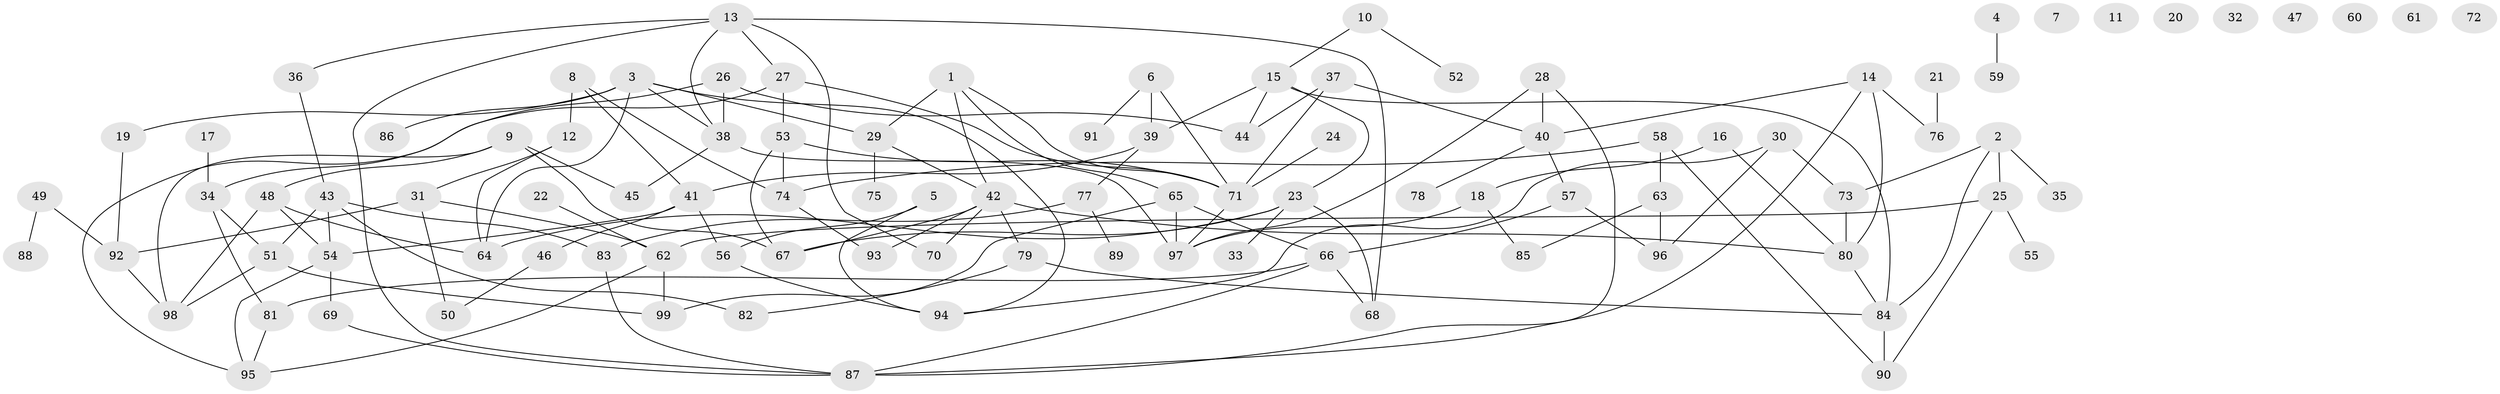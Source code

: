 // coarse degree distribution, {4: 0.19230769230769232, 5: 0.23076923076923078, 1: 0.17307692307692307, 6: 0.038461538461538464, 7: 0.09615384615384616, 2: 0.07692307692307693, 3: 0.15384615384615385, 8: 0.038461538461538464}
// Generated by graph-tools (version 1.1) at 2025/35/03/04/25 23:35:50]
// undirected, 99 vertices, 144 edges
graph export_dot {
  node [color=gray90,style=filled];
  1;
  2;
  3;
  4;
  5;
  6;
  7;
  8;
  9;
  10;
  11;
  12;
  13;
  14;
  15;
  16;
  17;
  18;
  19;
  20;
  21;
  22;
  23;
  24;
  25;
  26;
  27;
  28;
  29;
  30;
  31;
  32;
  33;
  34;
  35;
  36;
  37;
  38;
  39;
  40;
  41;
  42;
  43;
  44;
  45;
  46;
  47;
  48;
  49;
  50;
  51;
  52;
  53;
  54;
  55;
  56;
  57;
  58;
  59;
  60;
  61;
  62;
  63;
  64;
  65;
  66;
  67;
  68;
  69;
  70;
  71;
  72;
  73;
  74;
  75;
  76;
  77;
  78;
  79;
  80;
  81;
  82;
  83;
  84;
  85;
  86;
  87;
  88;
  89;
  90;
  91;
  92;
  93;
  94;
  95;
  96;
  97;
  98;
  99;
  1 -- 29;
  1 -- 42;
  1 -- 65;
  1 -- 71;
  2 -- 25;
  2 -- 35;
  2 -- 73;
  2 -- 84;
  3 -- 19;
  3 -- 29;
  3 -- 38;
  3 -- 64;
  3 -- 86;
  3 -- 94;
  4 -- 59;
  5 -- 56;
  5 -- 94;
  6 -- 39;
  6 -- 71;
  6 -- 91;
  8 -- 12;
  8 -- 41;
  8 -- 74;
  9 -- 45;
  9 -- 48;
  9 -- 67;
  9 -- 98;
  10 -- 15;
  10 -- 52;
  12 -- 31;
  12 -- 64;
  13 -- 27;
  13 -- 36;
  13 -- 38;
  13 -- 68;
  13 -- 70;
  13 -- 87;
  14 -- 40;
  14 -- 76;
  14 -- 80;
  14 -- 87;
  15 -- 23;
  15 -- 39;
  15 -- 44;
  15 -- 84;
  16 -- 18;
  16 -- 80;
  17 -- 34;
  18 -- 85;
  18 -- 97;
  19 -- 92;
  21 -- 76;
  22 -- 62;
  23 -- 33;
  23 -- 64;
  23 -- 67;
  23 -- 68;
  24 -- 71;
  25 -- 55;
  25 -- 62;
  25 -- 90;
  26 -- 34;
  26 -- 38;
  26 -- 44;
  27 -- 53;
  27 -- 71;
  27 -- 95;
  28 -- 40;
  28 -- 87;
  28 -- 97;
  29 -- 42;
  29 -- 75;
  30 -- 73;
  30 -- 94;
  30 -- 96;
  31 -- 50;
  31 -- 62;
  31 -- 92;
  34 -- 51;
  34 -- 81;
  36 -- 43;
  37 -- 40;
  37 -- 44;
  37 -- 71;
  38 -- 45;
  38 -- 97;
  39 -- 41;
  39 -- 77;
  40 -- 57;
  40 -- 78;
  41 -- 46;
  41 -- 54;
  41 -- 56;
  42 -- 67;
  42 -- 70;
  42 -- 79;
  42 -- 80;
  42 -- 93;
  43 -- 51;
  43 -- 54;
  43 -- 82;
  43 -- 83;
  46 -- 50;
  48 -- 54;
  48 -- 64;
  48 -- 98;
  49 -- 88;
  49 -- 92;
  51 -- 98;
  51 -- 99;
  53 -- 67;
  53 -- 71;
  53 -- 74;
  54 -- 69;
  54 -- 95;
  56 -- 94;
  57 -- 66;
  57 -- 96;
  58 -- 63;
  58 -- 74;
  58 -- 90;
  62 -- 95;
  62 -- 99;
  63 -- 85;
  63 -- 96;
  65 -- 66;
  65 -- 97;
  65 -- 99;
  66 -- 68;
  66 -- 81;
  66 -- 87;
  69 -- 87;
  71 -- 97;
  73 -- 80;
  74 -- 93;
  77 -- 83;
  77 -- 89;
  79 -- 82;
  79 -- 84;
  80 -- 84;
  81 -- 95;
  83 -- 87;
  84 -- 90;
  92 -- 98;
}
